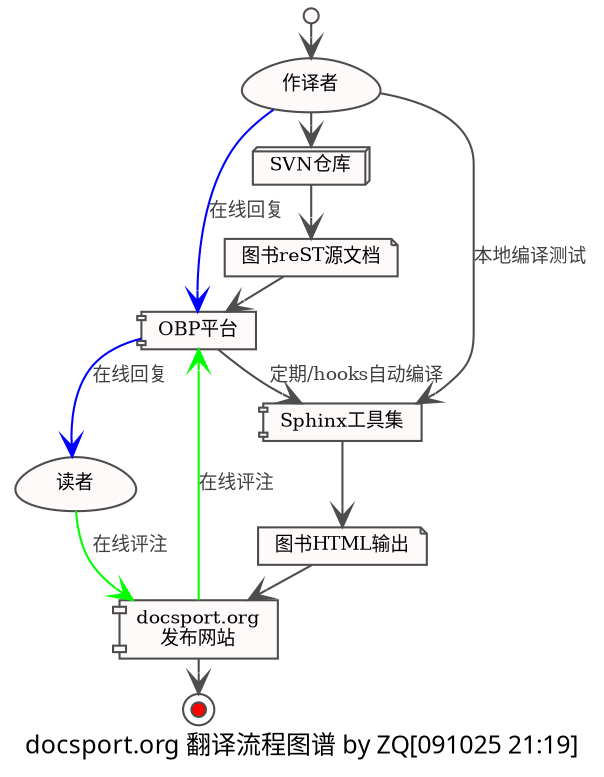 digraph G {
/*图片生成命令:: need:: apt-get install graphviz-cairo
$ dot -Tpng:cairo docsport-flow_v9.10.25.dot -o docsport-flow.png
        style=filled,
        fillcolor=lightyellow,
        size="12,9",
        ratio=compress,fill
        rankdir=LR,        
*/
    graph [label="docsport.org 翻译流程图谱 by ZQ[091025 21:19]",
        labeljust="l",labelloc="b",
        fontsize=12.0,
        fontname="VeraSansYuanTi-Regular.ttf",        
        center=1,
        ranksep=0.2,
        ratio=compress,
        rankdir=TB,
        ];
    node[fontsize=9.0,
        style=filled,fillcolor=snow,
        color=gray30,
        height=0.1,
        shape=box,
        ];
    /*dir=both,shape=ellipse,*/
    edge [fontsize=9.0,
        fontcolor=gray25,
        color=gray30,
		arrowhead=vee,
		arrowtail=none,
        ];

    /*图元声明
    forget      [label="1.1.忘记口令",];
    */
    start       [label="流程开始",shape=point];
    end         [label="",shape=doublecircle,fillcolor=red];
    
    writer      [label="作译者",shape=egg,];
    reader      [label="读者",shape=egg,];
    
    obplatfrom  [label="OBP平台",shape=component,];
    docsport    [label="docsport.org\n发布网站",shape=component,];
    sphinx      [label="Sphinx工具集",shape=component,];
    
    svn         [label="SVN仓库",shape=box3d,];
    bookrest    [label="图书reST源文档",shape=note,];
    bookhtml    [label="图书HTML输出",shape=note,];
    
    /*流程关系
    */    
    start->writer->svn->bookrest->obplatfrom;
        obplatfrom->sphinx [label="定期/hooks自动编译",];
        sphinx->bookhtml->docsport->end;
    writer->sphinx [label="本地编译测试",];
    reader->docsport->obplatfrom [label="在线评注",color=green,];
        writer->obplatfrom->reader [label="在线回复",color=blue,];
    
}

